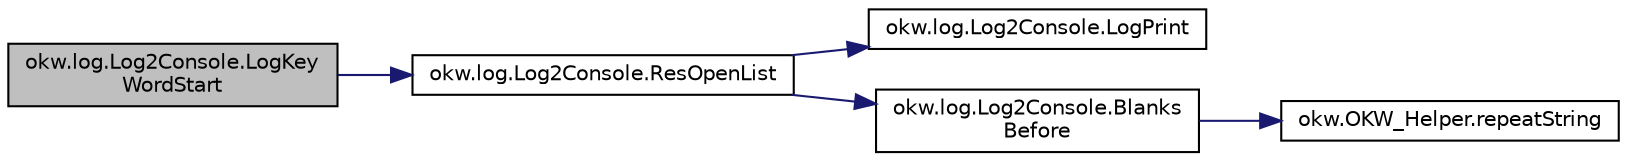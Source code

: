 digraph "okw.log.Log2Console.LogKeyWordStart"
{
 // INTERACTIVE_SVG=YES
 // LATEX_PDF_SIZE
  edge [fontname="Helvetica",fontsize="10",labelfontname="Helvetica",labelfontsize="10"];
  node [fontname="Helvetica",fontsize="10",shape=record];
  rankdir="LR";
  Node101 [label="okw.log.Log2Console.LogKey\lWordStart",height=0.2,width=0.4,color="black", fillcolor="grey75", style="filled", fontcolor="black",tooltip="LogKeyWordStart:"];
  Node101 -> Node102 [color="midnightblue",fontsize="10",style="solid",fontname="Helvetica"];
  Node102 [label="okw.log.Log2Console.ResOpenList",height=0.2,width=0.4,color="black", fillcolor="white", style="filled",URL="$classokw_1_1log_1_1_log2_console.html#af99ba81cf4d8e14d5fe19070f12ae5cb",tooltip="LogFunctionStartDebug: Opens a debug outline level with the ."];
  Node102 -> Node103 [color="midnightblue",fontsize="10",style="solid",fontname="Helvetica"];
  Node103 [label="okw.log.Log2Console.LogPrint",height=0.2,width=0.4,color="black", fillcolor="white", style="filled",URL="$classokw_1_1log_1_1_log2_console.html#a76c2788140c26471575dfa92c118d1dc",tooltip="LogPrint: Prints the given message to the results."];
  Node102 -> Node104 [color="midnightblue",fontsize="10",style="solid",fontname="Helvetica"];
  Node104 [label="okw.log.Log2Console.Blanks\lBefore",height=0.2,width=0.4,color="black", fillcolor="white", style="filled",URL="$classokw_1_1log_1_1_log2_console.html#a418e8bba5b89f56ddaf2fea089dd24b2",tooltip="Erzeugt die Einrücktiefe für die Console-Ausgabe."];
  Node104 -> Node105 [color="midnightblue",fontsize="10",style="solid",fontname="Helvetica"];
  Node105 [label="okw.OKW_Helper.repeatString",height=0.2,width=0.4,color="black", fillcolor="white", style="filled",URL="$classokw_1_1_o_k_w___helper.html#ab5e676787808ed174e603c1e3bfcd176",tooltip=" "];
}
